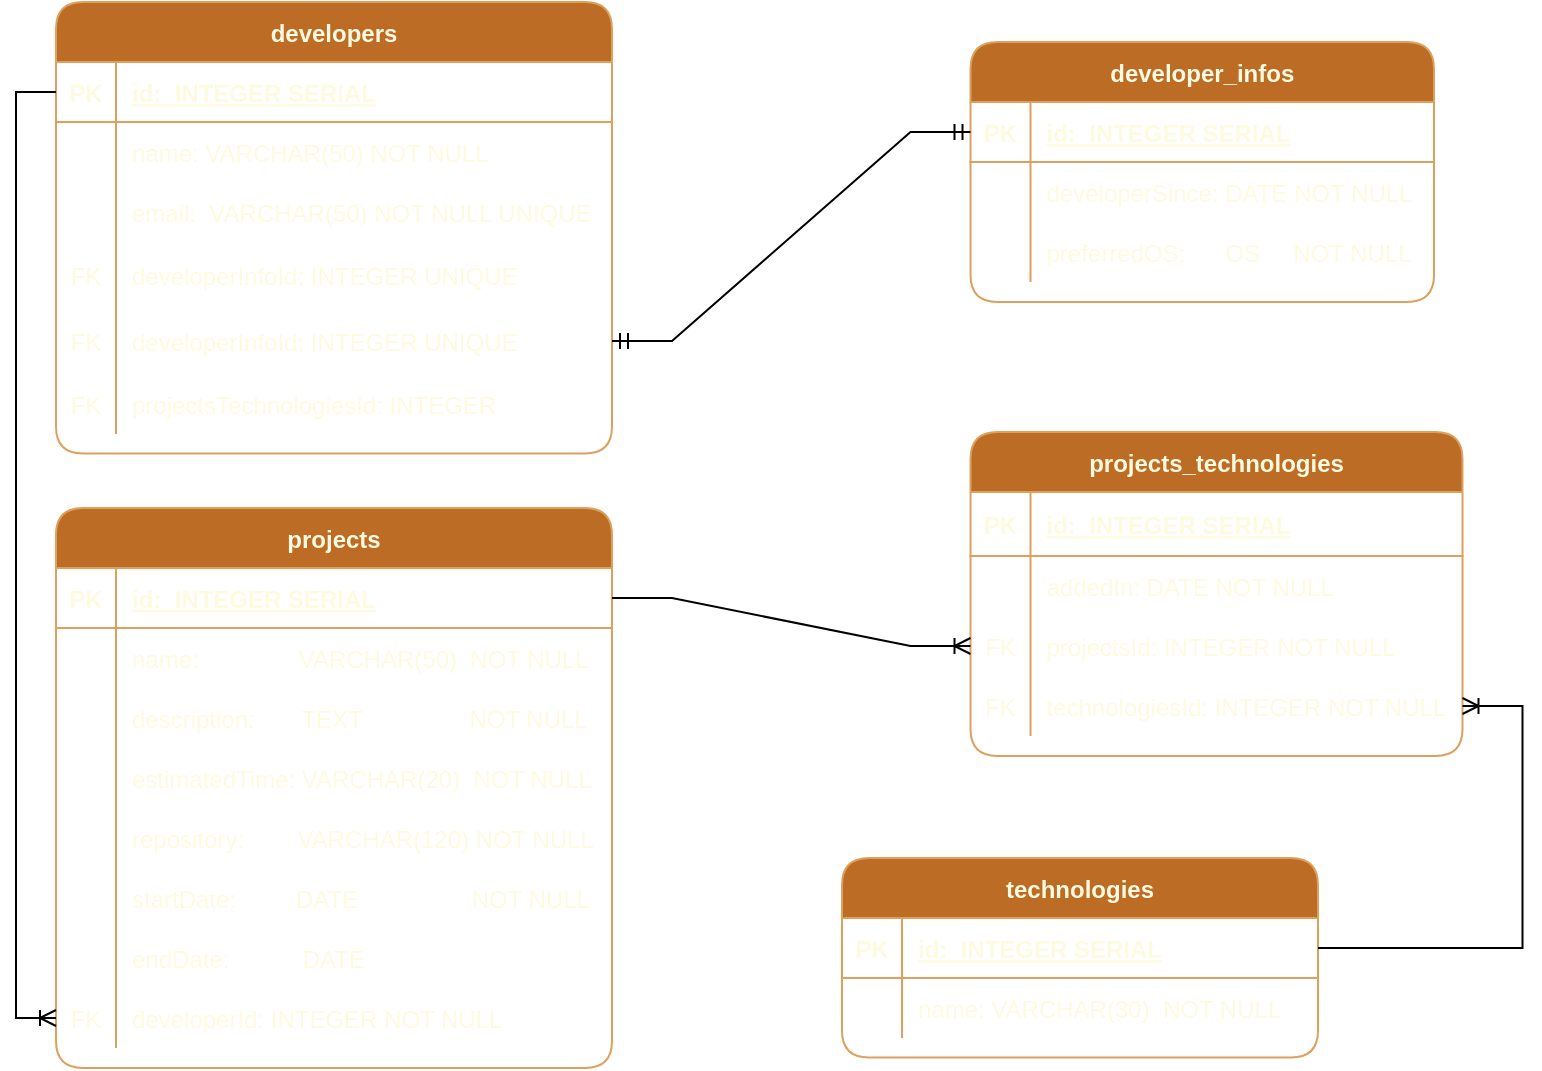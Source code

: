 <mxfile version="20.8.18" type="github">
  <diagram id="R2lEEEUBdFMjLlhIrx00" name="Page-1">
    <mxGraphModel dx="1195" dy="645" grid="0" gridSize="10" guides="1" tooltips="1" connect="1" arrows="1" fold="1" page="1" pageScale="1" pageWidth="850" pageHeight="1100" math="0" shadow="0" extFonts="Permanent Marker^https://fonts.googleapis.com/css?family=Permanent+Marker">
      <root>
        <mxCell id="0" />
        <mxCell id="1" parent="0" />
        <mxCell id="wmS9b-h6bvYxc8GF7XZs-1" value="developer_infos" style="shape=table;startSize=30;container=1;collapsible=1;childLayout=tableLayout;fixedRows=1;rowLines=0;fontStyle=1;align=center;resizeLast=1;labelBackgroundColor=none;swimlaneFillColor=none;rounded=1;swimlaneLine=1;shadow=0;fillColor=#BC6C25;fontColor=#FEFAE0;strokeColor=#DDA15E;" parent="1" vertex="1">
          <mxGeometry x="536.25" y="73" width="231.75" height="130" as="geometry">
            <mxRectangle x="273" y="180" width="76" height="30" as="alternateBounds" />
          </mxGeometry>
        </mxCell>
        <mxCell id="wmS9b-h6bvYxc8GF7XZs-2" value="" style="shape=partialRectangle;collapsible=0;dropTarget=0;pointerEvents=0;fillColor=none;points=[[0,0.5],[1,0.5]];portConstraint=eastwest;top=0;left=0;right=0;bottom=1;labelBackgroundColor=none;strokeColor=#DDA15E;fontColor=#FEFAE0;" parent="wmS9b-h6bvYxc8GF7XZs-1" vertex="1">
          <mxGeometry y="30" width="231.75" height="30" as="geometry" />
        </mxCell>
        <mxCell id="wmS9b-h6bvYxc8GF7XZs-3" value="PK" style="shape=partialRectangle;overflow=hidden;connectable=0;fillColor=none;top=0;left=0;bottom=0;right=0;fontStyle=1;labelBackgroundColor=none;strokeColor=#DDA15E;fontColor=#FEFAE0;" parent="wmS9b-h6bvYxc8GF7XZs-2" vertex="1">
          <mxGeometry width="30" height="30" as="geometry">
            <mxRectangle width="30" height="30" as="alternateBounds" />
          </mxGeometry>
        </mxCell>
        <mxCell id="wmS9b-h6bvYxc8GF7XZs-4" value="id:  INTEGER SERIAL" style="shape=partialRectangle;overflow=hidden;connectable=0;fillColor=none;top=0;left=0;bottom=0;right=0;align=left;spacingLeft=6;fontStyle=5;labelBackgroundColor=none;strokeColor=#DDA15E;fontColor=#FEFAE0;" parent="wmS9b-h6bvYxc8GF7XZs-2" vertex="1">
          <mxGeometry x="30" width="201.75" height="30" as="geometry">
            <mxRectangle width="201.75" height="30" as="alternateBounds" />
          </mxGeometry>
        </mxCell>
        <mxCell id="wmS9b-h6bvYxc8GF7XZs-5" value="" style="shape=partialRectangle;collapsible=0;dropTarget=0;pointerEvents=0;fillColor=none;points=[[0,0.5],[1,0.5]];portConstraint=eastwest;top=0;left=0;right=0;bottom=0;labelBackgroundColor=none;strokeColor=#DDA15E;fontColor=#FEFAE0;" parent="wmS9b-h6bvYxc8GF7XZs-1" vertex="1">
          <mxGeometry y="60" width="231.75" height="30" as="geometry" />
        </mxCell>
        <mxCell id="wmS9b-h6bvYxc8GF7XZs-6" value="" style="shape=partialRectangle;overflow=hidden;connectable=0;fillColor=none;top=0;left=0;bottom=0;right=0;labelBackgroundColor=none;strokeColor=#DDA15E;fontColor=#FEFAE0;" parent="wmS9b-h6bvYxc8GF7XZs-5" vertex="1">
          <mxGeometry width="30" height="30" as="geometry">
            <mxRectangle width="30" height="30" as="alternateBounds" />
          </mxGeometry>
        </mxCell>
        <mxCell id="wmS9b-h6bvYxc8GF7XZs-7" value="developerSince: DATE NOT NULL" style="shape=partialRectangle;overflow=hidden;connectable=0;fillColor=none;top=0;left=0;bottom=0;right=0;align=left;spacingLeft=6;labelBackgroundColor=none;strokeColor=#DDA15E;fontColor=#FEFAE0;" parent="wmS9b-h6bvYxc8GF7XZs-5" vertex="1">
          <mxGeometry x="30" width="201.75" height="30" as="geometry">
            <mxRectangle width="201.75" height="30" as="alternateBounds" />
          </mxGeometry>
        </mxCell>
        <mxCell id="wmS9b-h6bvYxc8GF7XZs-8" value="" style="shape=partialRectangle;collapsible=0;dropTarget=0;pointerEvents=0;fillColor=none;points=[[0,0.5],[1,0.5]];portConstraint=eastwest;top=0;left=0;right=0;bottom=0;labelBackgroundColor=none;strokeColor=#DDA15E;fontColor=#FEFAE0;" parent="wmS9b-h6bvYxc8GF7XZs-1" vertex="1">
          <mxGeometry y="90" width="231.75" height="30" as="geometry" />
        </mxCell>
        <mxCell id="wmS9b-h6bvYxc8GF7XZs-9" value="" style="shape=partialRectangle;overflow=hidden;connectable=0;fillColor=none;top=0;left=0;bottom=0;right=0;labelBackgroundColor=none;strokeColor=#DDA15E;fontColor=#FEFAE0;" parent="wmS9b-h6bvYxc8GF7XZs-8" vertex="1">
          <mxGeometry width="30" height="30" as="geometry">
            <mxRectangle width="30" height="30" as="alternateBounds" />
          </mxGeometry>
        </mxCell>
        <mxCell id="wmS9b-h6bvYxc8GF7XZs-10" value="preferredOS:      OS     NOT NULL" style="shape=partialRectangle;overflow=hidden;connectable=0;fillColor=none;top=0;left=0;bottom=0;right=0;align=left;spacingLeft=6;labelBackgroundColor=none;strokeColor=#DDA15E;fontColor=#FEFAE0;" parent="wmS9b-h6bvYxc8GF7XZs-8" vertex="1">
          <mxGeometry x="30" width="201.75" height="30" as="geometry">
            <mxRectangle width="201.75" height="30" as="alternateBounds" />
          </mxGeometry>
        </mxCell>
        <mxCell id="wmS9b-h6bvYxc8GF7XZs-17" value="developers" style="shape=table;startSize=30;container=1;collapsible=1;childLayout=tableLayout;fixedRows=1;rowLines=0;fontStyle=1;align=center;resizeLast=1;labelBackgroundColor=none;swimlaneFillColor=none;rounded=1;swimlaneLine=1;shadow=0;fillColor=#BC6C25;fontColor=#FEFAE0;strokeColor=#DDA15E;" parent="1" vertex="1">
          <mxGeometry x="79" y="53" width="278" height="225.75" as="geometry">
            <mxRectangle x="273" y="180" width="76" height="30" as="alternateBounds" />
          </mxGeometry>
        </mxCell>
        <mxCell id="wmS9b-h6bvYxc8GF7XZs-18" value="" style="shape=partialRectangle;collapsible=0;dropTarget=0;pointerEvents=0;fillColor=none;points=[[0,0.5],[1,0.5]];portConstraint=eastwest;top=0;left=0;right=0;bottom=1;labelBackgroundColor=none;strokeColor=#DDA15E;fontColor=#FEFAE0;" parent="wmS9b-h6bvYxc8GF7XZs-17" vertex="1">
          <mxGeometry y="30" width="278" height="30" as="geometry" />
        </mxCell>
        <mxCell id="wmS9b-h6bvYxc8GF7XZs-19" value="PK" style="shape=partialRectangle;overflow=hidden;connectable=0;fillColor=none;top=0;left=0;bottom=0;right=0;fontStyle=1;labelBackgroundColor=none;strokeColor=#DDA15E;fontColor=#FEFAE0;" parent="wmS9b-h6bvYxc8GF7XZs-18" vertex="1">
          <mxGeometry width="30" height="30" as="geometry">
            <mxRectangle width="30" height="30" as="alternateBounds" />
          </mxGeometry>
        </mxCell>
        <mxCell id="wmS9b-h6bvYxc8GF7XZs-20" value="id:  INTEGER SERIAL" style="shape=partialRectangle;overflow=hidden;connectable=0;fillColor=none;top=0;left=0;bottom=0;right=0;align=left;spacingLeft=6;fontStyle=5;labelBackgroundColor=none;strokeColor=#DDA15E;fontColor=#FEFAE0;" parent="wmS9b-h6bvYxc8GF7XZs-18" vertex="1">
          <mxGeometry x="30" width="248" height="30" as="geometry">
            <mxRectangle width="248" height="30" as="alternateBounds" />
          </mxGeometry>
        </mxCell>
        <mxCell id="wmS9b-h6bvYxc8GF7XZs-21" value="" style="shape=partialRectangle;collapsible=0;dropTarget=0;pointerEvents=0;fillColor=none;points=[[0,0.5],[1,0.5]];portConstraint=eastwest;top=0;left=0;right=0;bottom=0;labelBackgroundColor=none;strokeColor=#DDA15E;fontColor=#FEFAE0;" parent="wmS9b-h6bvYxc8GF7XZs-17" vertex="1">
          <mxGeometry y="60" width="278" height="30" as="geometry" />
        </mxCell>
        <mxCell id="wmS9b-h6bvYxc8GF7XZs-22" value="" style="shape=partialRectangle;overflow=hidden;connectable=0;fillColor=none;top=0;left=0;bottom=0;right=0;labelBackgroundColor=none;strokeColor=#DDA15E;fontColor=#FEFAE0;" parent="wmS9b-h6bvYxc8GF7XZs-21" vertex="1">
          <mxGeometry width="30" height="30" as="geometry">
            <mxRectangle width="30" height="30" as="alternateBounds" />
          </mxGeometry>
        </mxCell>
        <mxCell id="wmS9b-h6bvYxc8GF7XZs-23" value="name: VARCHAR(50) NOT NULL" style="shape=partialRectangle;overflow=hidden;connectable=0;fillColor=none;top=0;left=0;bottom=0;right=0;align=left;spacingLeft=6;labelBackgroundColor=none;strokeColor=#DDA15E;fontColor=#FEFAE0;" parent="wmS9b-h6bvYxc8GF7XZs-21" vertex="1">
          <mxGeometry x="30" width="248" height="30" as="geometry">
            <mxRectangle width="248" height="30" as="alternateBounds" />
          </mxGeometry>
        </mxCell>
        <mxCell id="wmS9b-h6bvYxc8GF7XZs-24" value="" style="shape=partialRectangle;collapsible=0;dropTarget=0;pointerEvents=0;fillColor=none;points=[[0,0.5],[1,0.5]];portConstraint=eastwest;top=0;left=0;right=0;bottom=0;labelBackgroundColor=none;strokeColor=#DDA15E;fontColor=#FEFAE0;" parent="wmS9b-h6bvYxc8GF7XZs-17" vertex="1">
          <mxGeometry y="90" width="278" height="30" as="geometry" />
        </mxCell>
        <mxCell id="wmS9b-h6bvYxc8GF7XZs-25" value="" style="shape=partialRectangle;overflow=hidden;connectable=0;fillColor=none;top=0;left=0;bottom=0;right=0;labelBackgroundColor=none;strokeColor=#DDA15E;fontColor=#FEFAE0;" parent="wmS9b-h6bvYxc8GF7XZs-24" vertex="1">
          <mxGeometry width="30" height="30" as="geometry">
            <mxRectangle width="30" height="30" as="alternateBounds" />
          </mxGeometry>
        </mxCell>
        <mxCell id="wmS9b-h6bvYxc8GF7XZs-26" value="email:  VARCHAR(50) NOT NULL UNIQUE" style="shape=partialRectangle;overflow=hidden;connectable=0;fillColor=none;top=0;left=0;bottom=0;right=0;align=left;spacingLeft=6;labelBackgroundColor=none;strokeColor=#DDA15E;fontColor=#FEFAE0;" parent="wmS9b-h6bvYxc8GF7XZs-24" vertex="1">
          <mxGeometry x="30" width="248" height="30" as="geometry">
            <mxRectangle width="248" height="30" as="alternateBounds" />
          </mxGeometry>
        </mxCell>
        <mxCell id="mEpFumHrSj_Q6xWU2nd9-19" value="" style="shape=partialRectangle;collapsible=0;dropTarget=0;pointerEvents=0;fillColor=none;points=[[0,0.5],[1,0.5]];portConstraint=eastwest;top=0;left=0;right=0;bottom=0;labelBackgroundColor=none;strokeColor=#DDA15E;fontColor=#FEFAE0;" vertex="1" parent="wmS9b-h6bvYxc8GF7XZs-17">
          <mxGeometry y="120" width="278" height="33" as="geometry" />
        </mxCell>
        <mxCell id="mEpFumHrSj_Q6xWU2nd9-20" value="FK" style="shape=partialRectangle;overflow=hidden;connectable=0;fillColor=none;top=0;left=0;bottom=0;right=0;labelBackgroundColor=none;strokeColor=#DDA15E;fontColor=#FEFAE0;" vertex="1" parent="mEpFumHrSj_Q6xWU2nd9-19">
          <mxGeometry width="30" height="33" as="geometry">
            <mxRectangle width="30" height="33" as="alternateBounds" />
          </mxGeometry>
        </mxCell>
        <mxCell id="mEpFumHrSj_Q6xWU2nd9-21" value="developerInfoId: INTEGER UNIQUE" style="shape=partialRectangle;overflow=hidden;connectable=0;fillColor=none;top=0;left=0;bottom=0;right=0;align=left;spacingLeft=6;labelBackgroundColor=none;strokeColor=#DDA15E;fontColor=#FEFAE0;" vertex="1" parent="mEpFumHrSj_Q6xWU2nd9-19">
          <mxGeometry x="30" width="248" height="33" as="geometry">
            <mxRectangle width="248" height="33" as="alternateBounds" />
          </mxGeometry>
        </mxCell>
        <mxCell id="mEpFumHrSj_Q6xWU2nd9-3" value="" style="shape=partialRectangle;collapsible=0;dropTarget=0;pointerEvents=0;fillColor=none;points=[[0,0.5],[1,0.5]];portConstraint=eastwest;top=0;left=0;right=0;bottom=0;labelBackgroundColor=none;strokeColor=#DDA15E;fontColor=#FEFAE0;" vertex="1" parent="wmS9b-h6bvYxc8GF7XZs-17">
          <mxGeometry y="153" width="278" height="33" as="geometry" />
        </mxCell>
        <mxCell id="mEpFumHrSj_Q6xWU2nd9-4" value="FK" style="shape=partialRectangle;overflow=hidden;connectable=0;fillColor=none;top=0;left=0;bottom=0;right=0;labelBackgroundColor=none;strokeColor=#DDA15E;fontColor=#FEFAE0;" vertex="1" parent="mEpFumHrSj_Q6xWU2nd9-3">
          <mxGeometry width="30" height="33" as="geometry">
            <mxRectangle width="30" height="33" as="alternateBounds" />
          </mxGeometry>
        </mxCell>
        <mxCell id="mEpFumHrSj_Q6xWU2nd9-5" value="developerInfoId: INTEGER UNIQUE" style="shape=partialRectangle;overflow=hidden;connectable=0;fillColor=none;top=0;left=0;bottom=0;right=0;align=left;spacingLeft=6;labelBackgroundColor=none;strokeColor=#DDA15E;fontColor=#FEFAE0;" vertex="1" parent="mEpFumHrSj_Q6xWU2nd9-3">
          <mxGeometry x="30" width="248" height="33" as="geometry">
            <mxRectangle width="248" height="33" as="alternateBounds" />
          </mxGeometry>
        </mxCell>
        <mxCell id="mEpFumHrSj_Q6xWU2nd9-6" value="" style="shape=partialRectangle;collapsible=0;dropTarget=0;pointerEvents=0;fillColor=none;points=[[0,0.5],[1,0.5]];portConstraint=eastwest;top=0;left=0;right=0;bottom=0;labelBackgroundColor=none;strokeColor=#DDA15E;fontColor=#FEFAE0;" vertex="1" parent="wmS9b-h6bvYxc8GF7XZs-17">
          <mxGeometry y="186" width="278" height="30" as="geometry" />
        </mxCell>
        <mxCell id="mEpFumHrSj_Q6xWU2nd9-7" value="FK" style="shape=partialRectangle;overflow=hidden;connectable=0;fillColor=none;top=0;left=0;bottom=0;right=0;labelBackgroundColor=none;strokeColor=#DDA15E;fontColor=#FEFAE0;" vertex="1" parent="mEpFumHrSj_Q6xWU2nd9-6">
          <mxGeometry width="30" height="30" as="geometry">
            <mxRectangle width="30" height="30" as="alternateBounds" />
          </mxGeometry>
        </mxCell>
        <mxCell id="mEpFumHrSj_Q6xWU2nd9-8" value="projectsTechnologiesId: INTEGER" style="shape=partialRectangle;overflow=hidden;connectable=0;fillColor=none;top=0;left=0;bottom=0;right=0;align=left;spacingLeft=6;labelBackgroundColor=none;strokeColor=#DDA15E;fontColor=#FEFAE0;" vertex="1" parent="mEpFumHrSj_Q6xWU2nd9-6">
          <mxGeometry x="30" width="248" height="30" as="geometry">
            <mxRectangle width="248" height="30" as="alternateBounds" />
          </mxGeometry>
        </mxCell>
        <mxCell id="wmS9b-h6bvYxc8GF7XZs-27" value="projects" style="shape=table;startSize=30;container=1;collapsible=1;childLayout=tableLayout;fixedRows=1;rowLines=0;fontStyle=1;align=center;resizeLast=1;labelBackgroundColor=none;swimlaneFillColor=none;rounded=1;swimlaneLine=1;shadow=0;fillColor=#BC6C25;fontColor=#FEFAE0;strokeColor=#DDA15E;" parent="1" vertex="1">
          <mxGeometry x="79" y="306" width="278" height="280" as="geometry">
            <mxRectangle x="273" y="180" width="76" height="30" as="alternateBounds" />
          </mxGeometry>
        </mxCell>
        <mxCell id="wmS9b-h6bvYxc8GF7XZs-28" value="" style="shape=partialRectangle;collapsible=0;dropTarget=0;pointerEvents=0;fillColor=none;points=[[0,0.5],[1,0.5]];portConstraint=eastwest;top=0;left=0;right=0;bottom=1;labelBackgroundColor=none;strokeColor=#DDA15E;fontColor=#FEFAE0;" parent="wmS9b-h6bvYxc8GF7XZs-27" vertex="1">
          <mxGeometry y="30" width="278" height="30" as="geometry" />
        </mxCell>
        <mxCell id="wmS9b-h6bvYxc8GF7XZs-29" value="PK" style="shape=partialRectangle;overflow=hidden;connectable=0;fillColor=none;top=0;left=0;bottom=0;right=0;fontStyle=1;labelBackgroundColor=none;strokeColor=#DDA15E;fontColor=#FEFAE0;" parent="wmS9b-h6bvYxc8GF7XZs-28" vertex="1">
          <mxGeometry width="30" height="30" as="geometry">
            <mxRectangle width="30" height="30" as="alternateBounds" />
          </mxGeometry>
        </mxCell>
        <mxCell id="wmS9b-h6bvYxc8GF7XZs-30" value="id:  INTEGER SERIAL" style="shape=partialRectangle;overflow=hidden;connectable=0;fillColor=none;top=0;left=0;bottom=0;right=0;align=left;spacingLeft=6;fontStyle=5;labelBackgroundColor=none;strokeColor=#DDA15E;fontColor=#FEFAE0;" parent="wmS9b-h6bvYxc8GF7XZs-28" vertex="1">
          <mxGeometry x="30" width="248" height="30" as="geometry">
            <mxRectangle width="248" height="30" as="alternateBounds" />
          </mxGeometry>
        </mxCell>
        <mxCell id="wmS9b-h6bvYxc8GF7XZs-31" value="" style="shape=partialRectangle;collapsible=0;dropTarget=0;pointerEvents=0;fillColor=none;points=[[0,0.5],[1,0.5]];portConstraint=eastwest;top=0;left=0;right=0;bottom=0;labelBackgroundColor=none;strokeColor=#DDA15E;fontColor=#FEFAE0;" parent="wmS9b-h6bvYxc8GF7XZs-27" vertex="1">
          <mxGeometry y="60" width="278" height="30" as="geometry" />
        </mxCell>
        <mxCell id="wmS9b-h6bvYxc8GF7XZs-32" value="" style="shape=partialRectangle;overflow=hidden;connectable=0;fillColor=none;top=0;left=0;bottom=0;right=0;labelBackgroundColor=none;strokeColor=#DDA15E;fontColor=#FEFAE0;" parent="wmS9b-h6bvYxc8GF7XZs-31" vertex="1">
          <mxGeometry width="30" height="30" as="geometry">
            <mxRectangle width="30" height="30" as="alternateBounds" />
          </mxGeometry>
        </mxCell>
        <mxCell id="wmS9b-h6bvYxc8GF7XZs-33" value="name:               VARCHAR(50)  NOT NULL" style="shape=partialRectangle;overflow=hidden;connectable=0;fillColor=none;top=0;left=0;bottom=0;right=0;align=left;spacingLeft=6;labelBackgroundColor=none;strokeColor=#DDA15E;fontColor=#FEFAE0;" parent="wmS9b-h6bvYxc8GF7XZs-31" vertex="1">
          <mxGeometry x="30" width="248" height="30" as="geometry">
            <mxRectangle width="248" height="30" as="alternateBounds" />
          </mxGeometry>
        </mxCell>
        <mxCell id="wmS9b-h6bvYxc8GF7XZs-34" value="" style="shape=partialRectangle;collapsible=0;dropTarget=0;pointerEvents=0;fillColor=none;points=[[0,0.5],[1,0.5]];portConstraint=eastwest;top=0;left=0;right=0;bottom=0;labelBackgroundColor=none;strokeColor=#DDA15E;fontColor=#FEFAE0;" parent="wmS9b-h6bvYxc8GF7XZs-27" vertex="1">
          <mxGeometry y="90" width="278" height="30" as="geometry" />
        </mxCell>
        <mxCell id="wmS9b-h6bvYxc8GF7XZs-35" value="" style="shape=partialRectangle;overflow=hidden;connectable=0;fillColor=none;top=0;left=0;bottom=0;right=0;labelBackgroundColor=none;strokeColor=#DDA15E;fontColor=#FEFAE0;" parent="wmS9b-h6bvYxc8GF7XZs-34" vertex="1">
          <mxGeometry width="30" height="30" as="geometry">
            <mxRectangle width="30" height="30" as="alternateBounds" />
          </mxGeometry>
        </mxCell>
        <mxCell id="wmS9b-h6bvYxc8GF7XZs-36" value="description:       TEXT                NOT NULL" style="shape=partialRectangle;overflow=hidden;connectable=0;fillColor=none;top=0;left=0;bottom=0;right=0;align=left;spacingLeft=6;labelBackgroundColor=none;strokeColor=#DDA15E;fontColor=#FEFAE0;" parent="wmS9b-h6bvYxc8GF7XZs-34" vertex="1">
          <mxGeometry x="30" width="248" height="30" as="geometry">
            <mxRectangle width="248" height="30" as="alternateBounds" />
          </mxGeometry>
        </mxCell>
        <mxCell id="wmS9b-h6bvYxc8GF7XZs-47" value="" style="shape=partialRectangle;collapsible=0;dropTarget=0;pointerEvents=0;fillColor=none;points=[[0,0.5],[1,0.5]];portConstraint=eastwest;top=0;left=0;right=0;bottom=0;labelBackgroundColor=none;strokeColor=#DDA15E;fontColor=#FEFAE0;" parent="wmS9b-h6bvYxc8GF7XZs-27" vertex="1">
          <mxGeometry y="120" width="278" height="30" as="geometry" />
        </mxCell>
        <mxCell id="wmS9b-h6bvYxc8GF7XZs-48" value="" style="shape=partialRectangle;overflow=hidden;connectable=0;fillColor=none;top=0;left=0;bottom=0;right=0;labelBackgroundColor=none;strokeColor=#DDA15E;fontColor=#FEFAE0;" parent="wmS9b-h6bvYxc8GF7XZs-47" vertex="1">
          <mxGeometry width="30" height="30" as="geometry">
            <mxRectangle width="30" height="30" as="alternateBounds" />
          </mxGeometry>
        </mxCell>
        <mxCell id="wmS9b-h6bvYxc8GF7XZs-49" value="estimatedTime: VARCHAR(20)  NOT NULL" style="shape=partialRectangle;overflow=hidden;connectable=0;fillColor=none;top=0;left=0;bottom=0;right=0;align=left;spacingLeft=6;labelBackgroundColor=none;strokeColor=#DDA15E;fontColor=#FEFAE0;" parent="wmS9b-h6bvYxc8GF7XZs-47" vertex="1">
          <mxGeometry x="30" width="248" height="30" as="geometry">
            <mxRectangle width="248" height="30" as="alternateBounds" />
          </mxGeometry>
        </mxCell>
        <mxCell id="wmS9b-h6bvYxc8GF7XZs-50" value="" style="shape=partialRectangle;collapsible=0;dropTarget=0;pointerEvents=0;fillColor=none;points=[[0,0.5],[1,0.5]];portConstraint=eastwest;top=0;left=0;right=0;bottom=0;labelBackgroundColor=none;strokeColor=#DDA15E;fontColor=#FEFAE0;" parent="wmS9b-h6bvYxc8GF7XZs-27" vertex="1">
          <mxGeometry y="150" width="278" height="30" as="geometry" />
        </mxCell>
        <mxCell id="wmS9b-h6bvYxc8GF7XZs-51" value="" style="shape=partialRectangle;overflow=hidden;connectable=0;fillColor=none;top=0;left=0;bottom=0;right=0;labelBackgroundColor=none;strokeColor=#DDA15E;fontColor=#FEFAE0;" parent="wmS9b-h6bvYxc8GF7XZs-50" vertex="1">
          <mxGeometry width="30" height="30" as="geometry">
            <mxRectangle width="30" height="30" as="alternateBounds" />
          </mxGeometry>
        </mxCell>
        <mxCell id="wmS9b-h6bvYxc8GF7XZs-52" value="repository:        VARCHAR(120) NOT NULL" style="shape=partialRectangle;overflow=hidden;connectable=0;fillColor=none;top=0;left=0;bottom=0;right=0;align=left;spacingLeft=6;labelBackgroundColor=none;strokeColor=#DDA15E;fontColor=#FEFAE0;" parent="wmS9b-h6bvYxc8GF7XZs-50" vertex="1">
          <mxGeometry x="30" width="248" height="30" as="geometry">
            <mxRectangle width="248" height="30" as="alternateBounds" />
          </mxGeometry>
        </mxCell>
        <mxCell id="wmS9b-h6bvYxc8GF7XZs-53" value="" style="shape=partialRectangle;collapsible=0;dropTarget=0;pointerEvents=0;fillColor=none;points=[[0,0.5],[1,0.5]];portConstraint=eastwest;top=0;left=0;right=0;bottom=0;labelBackgroundColor=none;strokeColor=#DDA15E;fontColor=#FEFAE0;" parent="wmS9b-h6bvYxc8GF7XZs-27" vertex="1">
          <mxGeometry y="180" width="278" height="30" as="geometry" />
        </mxCell>
        <mxCell id="wmS9b-h6bvYxc8GF7XZs-54" value="" style="shape=partialRectangle;overflow=hidden;connectable=0;fillColor=none;top=0;left=0;bottom=0;right=0;labelBackgroundColor=none;strokeColor=#DDA15E;fontColor=#FEFAE0;" parent="wmS9b-h6bvYxc8GF7XZs-53" vertex="1">
          <mxGeometry width="30" height="30" as="geometry">
            <mxRectangle width="30" height="30" as="alternateBounds" />
          </mxGeometry>
        </mxCell>
        <mxCell id="wmS9b-h6bvYxc8GF7XZs-55" value="startDate:         DATE                 NOT NULL" style="shape=partialRectangle;overflow=hidden;connectable=0;fillColor=none;top=0;left=0;bottom=0;right=0;align=left;spacingLeft=6;labelBackgroundColor=none;strokeColor=#DDA15E;fontColor=#FEFAE0;" parent="wmS9b-h6bvYxc8GF7XZs-53" vertex="1">
          <mxGeometry x="30" width="248" height="30" as="geometry">
            <mxRectangle width="248" height="30" as="alternateBounds" />
          </mxGeometry>
        </mxCell>
        <mxCell id="wmS9b-h6bvYxc8GF7XZs-56" value="" style="shape=partialRectangle;collapsible=0;dropTarget=0;pointerEvents=0;fillColor=none;points=[[0,0.5],[1,0.5]];portConstraint=eastwest;top=0;left=0;right=0;bottom=0;labelBackgroundColor=none;strokeColor=#DDA15E;fontColor=#FEFAE0;" parent="wmS9b-h6bvYxc8GF7XZs-27" vertex="1">
          <mxGeometry y="210" width="278" height="30" as="geometry" />
        </mxCell>
        <mxCell id="wmS9b-h6bvYxc8GF7XZs-57" value="" style="shape=partialRectangle;overflow=hidden;connectable=0;fillColor=none;top=0;left=0;bottom=0;right=0;labelBackgroundColor=none;strokeColor=#DDA15E;fontColor=#FEFAE0;" parent="wmS9b-h6bvYxc8GF7XZs-56" vertex="1">
          <mxGeometry width="30" height="30" as="geometry">
            <mxRectangle width="30" height="30" as="alternateBounds" />
          </mxGeometry>
        </mxCell>
        <mxCell id="wmS9b-h6bvYxc8GF7XZs-58" value="endDate:           DATE " style="shape=partialRectangle;overflow=hidden;connectable=0;fillColor=none;top=0;left=0;bottom=0;right=0;align=left;spacingLeft=6;labelBackgroundColor=none;strokeColor=#DDA15E;fontColor=#FEFAE0;" parent="wmS9b-h6bvYxc8GF7XZs-56" vertex="1">
          <mxGeometry x="30" width="248" height="30" as="geometry">
            <mxRectangle width="248" height="30" as="alternateBounds" />
          </mxGeometry>
        </mxCell>
        <mxCell id="mEpFumHrSj_Q6xWU2nd9-23" value="" style="shape=partialRectangle;collapsible=0;dropTarget=0;pointerEvents=0;fillColor=none;points=[[0,0.5],[1,0.5]];portConstraint=eastwest;top=0;left=0;right=0;bottom=0;labelBackgroundColor=none;strokeColor=#DDA15E;fontColor=#FEFAE0;" vertex="1" parent="wmS9b-h6bvYxc8GF7XZs-27">
          <mxGeometry y="240" width="278" height="30" as="geometry" />
        </mxCell>
        <mxCell id="mEpFumHrSj_Q6xWU2nd9-24" value="FK" style="shape=partialRectangle;overflow=hidden;connectable=0;fillColor=none;top=0;left=0;bottom=0;right=0;labelBackgroundColor=none;strokeColor=#DDA15E;fontColor=#FEFAE0;" vertex="1" parent="mEpFumHrSj_Q6xWU2nd9-23">
          <mxGeometry width="30" height="30" as="geometry">
            <mxRectangle width="30" height="30" as="alternateBounds" />
          </mxGeometry>
        </mxCell>
        <mxCell id="mEpFumHrSj_Q6xWU2nd9-25" value="developerId: INTEGER NOT NULL" style="shape=partialRectangle;overflow=hidden;connectable=0;fillColor=none;top=0;left=0;bottom=0;right=0;align=left;spacingLeft=6;labelBackgroundColor=none;strokeColor=#DDA15E;fontColor=#FEFAE0;" vertex="1" parent="mEpFumHrSj_Q6xWU2nd9-23">
          <mxGeometry x="30" width="248" height="30" as="geometry">
            <mxRectangle width="248" height="30" as="alternateBounds" />
          </mxGeometry>
        </mxCell>
        <mxCell id="wmS9b-h6bvYxc8GF7XZs-59" value="technologies" style="shape=table;startSize=30;container=1;collapsible=1;childLayout=tableLayout;fixedRows=1;rowLines=0;fontStyle=1;align=center;resizeLast=1;labelBackgroundColor=none;swimlaneFillColor=none;rounded=1;swimlaneLine=1;shadow=0;fillColor=#BC6C25;fontColor=#FEFAE0;strokeColor=#DDA15E;" parent="1" vertex="1">
          <mxGeometry x="472" y="481" width="238" height="99.75" as="geometry">
            <mxRectangle x="273" y="180" width="76" height="30" as="alternateBounds" />
          </mxGeometry>
        </mxCell>
        <mxCell id="wmS9b-h6bvYxc8GF7XZs-60" value="" style="shape=partialRectangle;collapsible=0;dropTarget=0;pointerEvents=0;fillColor=none;points=[[0,0.5],[1,0.5]];portConstraint=eastwest;top=0;left=0;right=0;bottom=1;labelBackgroundColor=none;strokeColor=#DDA15E;fontColor=#FEFAE0;" parent="wmS9b-h6bvYxc8GF7XZs-59" vertex="1">
          <mxGeometry y="30" width="238" height="30" as="geometry" />
        </mxCell>
        <mxCell id="wmS9b-h6bvYxc8GF7XZs-61" value="PK" style="shape=partialRectangle;overflow=hidden;connectable=0;fillColor=none;top=0;left=0;bottom=0;right=0;fontStyle=1;labelBackgroundColor=none;strokeColor=#DDA15E;fontColor=#FEFAE0;" parent="wmS9b-h6bvYxc8GF7XZs-60" vertex="1">
          <mxGeometry width="30" height="30" as="geometry">
            <mxRectangle width="30" height="30" as="alternateBounds" />
          </mxGeometry>
        </mxCell>
        <mxCell id="wmS9b-h6bvYxc8GF7XZs-62" value="id:  INTEGER SERIAL" style="shape=partialRectangle;overflow=hidden;connectable=0;fillColor=none;top=0;left=0;bottom=0;right=0;align=left;spacingLeft=6;fontStyle=5;labelBackgroundColor=none;strokeColor=#DDA15E;fontColor=#FEFAE0;" parent="wmS9b-h6bvYxc8GF7XZs-60" vertex="1">
          <mxGeometry x="30" width="208" height="30" as="geometry">
            <mxRectangle width="208" height="30" as="alternateBounds" />
          </mxGeometry>
        </mxCell>
        <mxCell id="wmS9b-h6bvYxc8GF7XZs-63" value="" style="shape=partialRectangle;collapsible=0;dropTarget=0;pointerEvents=0;fillColor=none;points=[[0,0.5],[1,0.5]];portConstraint=eastwest;top=0;left=0;right=0;bottom=0;labelBackgroundColor=none;strokeColor=#DDA15E;fontColor=#FEFAE0;" parent="wmS9b-h6bvYxc8GF7XZs-59" vertex="1">
          <mxGeometry y="60" width="238" height="30" as="geometry" />
        </mxCell>
        <mxCell id="wmS9b-h6bvYxc8GF7XZs-64" value="" style="shape=partialRectangle;overflow=hidden;connectable=0;fillColor=none;top=0;left=0;bottom=0;right=0;labelBackgroundColor=none;strokeColor=#DDA15E;fontColor=#FEFAE0;" parent="wmS9b-h6bvYxc8GF7XZs-63" vertex="1">
          <mxGeometry width="30" height="30" as="geometry">
            <mxRectangle width="30" height="30" as="alternateBounds" />
          </mxGeometry>
        </mxCell>
        <mxCell id="wmS9b-h6bvYxc8GF7XZs-65" value="name: VARCHAR(30)  NOT NULL" style="shape=partialRectangle;overflow=hidden;connectable=0;fillColor=none;top=0;left=0;bottom=0;right=0;align=left;spacingLeft=6;labelBackgroundColor=none;strokeColor=#DDA15E;fontColor=#FEFAE0;" parent="wmS9b-h6bvYxc8GF7XZs-63" vertex="1">
          <mxGeometry x="30" width="208" height="30" as="geometry">
            <mxRectangle width="208" height="30" as="alternateBounds" />
          </mxGeometry>
        </mxCell>
        <mxCell id="wmS9b-h6bvYxc8GF7XZs-81" value="projects_technologies" style="shape=table;startSize=30;container=1;collapsible=1;childLayout=tableLayout;fixedRows=1;rowLines=0;fontStyle=1;align=center;resizeLast=1;labelBackgroundColor=none;swimlaneFillColor=none;rounded=1;swimlaneLine=1;shadow=0;fillColor=#BC6C25;fontColor=#FEFAE0;strokeColor=#DDA15E;" parent="1" vertex="1">
          <mxGeometry x="536.25" y="268" width="246" height="161.96" as="geometry">
            <mxRectangle x="273" y="180" width="76" height="30" as="alternateBounds" />
          </mxGeometry>
        </mxCell>
        <mxCell id="wmS9b-h6bvYxc8GF7XZs-82" value="" style="shape=partialRectangle;collapsible=0;dropTarget=0;pointerEvents=0;fillColor=none;points=[[0,0.5],[1,0.5]];portConstraint=eastwest;top=0;left=0;right=0;bottom=1;labelBackgroundColor=none;strokeColor=#DDA15E;fontColor=#FEFAE0;" parent="wmS9b-h6bvYxc8GF7XZs-81" vertex="1">
          <mxGeometry y="30" width="246" height="32" as="geometry" />
        </mxCell>
        <mxCell id="wmS9b-h6bvYxc8GF7XZs-83" value="PK" style="shape=partialRectangle;overflow=hidden;connectable=0;fillColor=none;top=0;left=0;bottom=0;right=0;fontStyle=1;labelBackgroundColor=none;strokeColor=#DDA15E;fontColor=#FEFAE0;" parent="wmS9b-h6bvYxc8GF7XZs-82" vertex="1">
          <mxGeometry width="30" height="32" as="geometry">
            <mxRectangle width="30" height="32" as="alternateBounds" />
          </mxGeometry>
        </mxCell>
        <mxCell id="wmS9b-h6bvYxc8GF7XZs-84" value="id:  INTEGER SERIAL" style="shape=partialRectangle;overflow=hidden;connectable=0;fillColor=none;top=0;left=0;bottom=0;right=0;align=left;spacingLeft=6;fontStyle=5;labelBackgroundColor=none;strokeColor=#DDA15E;fontColor=#FEFAE0;" parent="wmS9b-h6bvYxc8GF7XZs-82" vertex="1">
          <mxGeometry x="30" width="216" height="32" as="geometry">
            <mxRectangle width="216" height="32" as="alternateBounds" />
          </mxGeometry>
        </mxCell>
        <mxCell id="wmS9b-h6bvYxc8GF7XZs-85" value="" style="shape=partialRectangle;collapsible=0;dropTarget=0;pointerEvents=0;fillColor=none;points=[[0,0.5],[1,0.5]];portConstraint=eastwest;top=0;left=0;right=0;bottom=0;labelBackgroundColor=none;strokeColor=#DDA15E;fontColor=#FEFAE0;" parent="wmS9b-h6bvYxc8GF7XZs-81" vertex="1">
          <mxGeometry y="62" width="246" height="30" as="geometry" />
        </mxCell>
        <mxCell id="wmS9b-h6bvYxc8GF7XZs-86" value="" style="shape=partialRectangle;overflow=hidden;connectable=0;fillColor=none;top=0;left=0;bottom=0;right=0;labelBackgroundColor=none;strokeColor=#DDA15E;fontColor=#FEFAE0;" parent="wmS9b-h6bvYxc8GF7XZs-85" vertex="1">
          <mxGeometry width="30" height="30" as="geometry">
            <mxRectangle width="30" height="30" as="alternateBounds" />
          </mxGeometry>
        </mxCell>
        <mxCell id="wmS9b-h6bvYxc8GF7XZs-87" value="addedIn: DATE NOT NULL" style="shape=partialRectangle;overflow=hidden;connectable=0;fillColor=none;top=0;left=0;bottom=0;right=0;align=left;spacingLeft=6;labelBackgroundColor=none;strokeColor=#DDA15E;fontColor=#FEFAE0;" parent="wmS9b-h6bvYxc8GF7XZs-85" vertex="1">
          <mxGeometry x="30" width="216" height="30" as="geometry">
            <mxRectangle width="216" height="30" as="alternateBounds" />
          </mxGeometry>
        </mxCell>
        <mxCell id="mEpFumHrSj_Q6xWU2nd9-12" value="" style="shape=partialRectangle;collapsible=0;dropTarget=0;pointerEvents=0;fillColor=none;points=[[0,0.5],[1,0.5]];portConstraint=eastwest;top=0;left=0;right=0;bottom=0;labelBackgroundColor=none;strokeColor=#DDA15E;fontColor=#FEFAE0;" vertex="1" parent="wmS9b-h6bvYxc8GF7XZs-81">
          <mxGeometry y="92" width="246" height="30" as="geometry" />
        </mxCell>
        <mxCell id="mEpFumHrSj_Q6xWU2nd9-13" value="FK" style="shape=partialRectangle;overflow=hidden;connectable=0;fillColor=none;top=0;left=0;bottom=0;right=0;labelBackgroundColor=none;strokeColor=#DDA15E;fontColor=#FEFAE0;" vertex="1" parent="mEpFumHrSj_Q6xWU2nd9-12">
          <mxGeometry width="30" height="30" as="geometry">
            <mxRectangle width="30" height="30" as="alternateBounds" />
          </mxGeometry>
        </mxCell>
        <mxCell id="mEpFumHrSj_Q6xWU2nd9-14" value="projectsId: INTEGER NOT NULL" style="shape=partialRectangle;overflow=hidden;connectable=0;fillColor=none;top=0;left=0;bottom=0;right=0;align=left;spacingLeft=6;labelBackgroundColor=none;strokeColor=#DDA15E;fontColor=#FEFAE0;" vertex="1" parent="mEpFumHrSj_Q6xWU2nd9-12">
          <mxGeometry x="30" width="216" height="30" as="geometry">
            <mxRectangle width="216" height="30" as="alternateBounds" />
          </mxGeometry>
        </mxCell>
        <mxCell id="mEpFumHrSj_Q6xWU2nd9-15" value="" style="shape=partialRectangle;collapsible=0;dropTarget=0;pointerEvents=0;fillColor=none;points=[[0,0.5],[1,0.5]];portConstraint=eastwest;top=0;left=0;right=0;bottom=0;labelBackgroundColor=none;strokeColor=#DDA15E;fontColor=#FEFAE0;" vertex="1" parent="wmS9b-h6bvYxc8GF7XZs-81">
          <mxGeometry y="122" width="246" height="30" as="geometry" />
        </mxCell>
        <mxCell id="mEpFumHrSj_Q6xWU2nd9-16" value="FK" style="shape=partialRectangle;overflow=hidden;connectable=0;fillColor=none;top=0;left=0;bottom=0;right=0;labelBackgroundColor=none;strokeColor=#DDA15E;fontColor=#FEFAE0;" vertex="1" parent="mEpFumHrSj_Q6xWU2nd9-15">
          <mxGeometry width="30" height="30" as="geometry">
            <mxRectangle width="30" height="30" as="alternateBounds" />
          </mxGeometry>
        </mxCell>
        <mxCell id="mEpFumHrSj_Q6xWU2nd9-17" value="technologiesId: INTEGER NOT NULL" style="shape=partialRectangle;overflow=hidden;connectable=0;fillColor=none;top=0;left=0;bottom=0;right=0;align=left;spacingLeft=6;labelBackgroundColor=none;strokeColor=#DDA15E;fontColor=#FEFAE0;" vertex="1" parent="mEpFumHrSj_Q6xWU2nd9-15">
          <mxGeometry x="30" width="216" height="30" as="geometry">
            <mxRectangle width="216" height="30" as="alternateBounds" />
          </mxGeometry>
        </mxCell>
        <mxCell id="mEpFumHrSj_Q6xWU2nd9-1" value="" style="edgeStyle=entityRelationEdgeStyle;fontSize=12;html=1;endArrow=ERmandOne;startArrow=ERmandOne;rounded=0;shadow=0;" edge="1" parent="1" source="mEpFumHrSj_Q6xWU2nd9-3" target="wmS9b-h6bvYxc8GF7XZs-2">
          <mxGeometry width="100" height="100" relative="1" as="geometry">
            <mxPoint x="369" y="246" as="sourcePoint" />
            <mxPoint x="474" y="363" as="targetPoint" />
          </mxGeometry>
        </mxCell>
        <mxCell id="mEpFumHrSj_Q6xWU2nd9-11" value="" style="edgeStyle=entityRelationEdgeStyle;fontSize=12;html=1;endArrow=ERoneToMany;rounded=0;shadow=0;sketch=0;" edge="1" parent="1" source="wmS9b-h6bvYxc8GF7XZs-28" target="mEpFumHrSj_Q6xWU2nd9-12">
          <mxGeometry width="100" height="100" relative="1" as="geometry">
            <mxPoint x="394" y="593" as="sourcePoint" />
            <mxPoint x="494" y="493" as="targetPoint" />
          </mxGeometry>
        </mxCell>
        <mxCell id="mEpFumHrSj_Q6xWU2nd9-18" value="" style="edgeStyle=entityRelationEdgeStyle;fontSize=12;html=1;endArrow=ERoneToMany;rounded=0;shadow=0;sketch=0;" edge="1" parent="1" source="wmS9b-h6bvYxc8GF7XZs-60" target="mEpFumHrSj_Q6xWU2nd9-15">
          <mxGeometry width="100" height="100" relative="1" as="geometry">
            <mxPoint x="629" y="488" as="sourcePoint" />
            <mxPoint x="769" y="405" as="targetPoint" />
          </mxGeometry>
        </mxCell>
        <mxCell id="mEpFumHrSj_Q6xWU2nd9-26" style="edgeStyle=orthogonalEdgeStyle;rounded=0;sketch=0;orthogonalLoop=1;jettySize=auto;html=1;exitX=0;exitY=0.5;exitDx=0;exitDy=0;entryX=0;entryY=0.5;entryDx=0;entryDy=0;shadow=0;endArrow=ERoneToMany;endFill=0;" edge="1" parent="1" source="wmS9b-h6bvYxc8GF7XZs-18" target="mEpFumHrSj_Q6xWU2nd9-23">
          <mxGeometry relative="1" as="geometry">
            <Array as="points">
              <mxPoint x="59" y="98" />
              <mxPoint x="59" y="561" />
            </Array>
          </mxGeometry>
        </mxCell>
      </root>
    </mxGraphModel>
  </diagram>
</mxfile>
